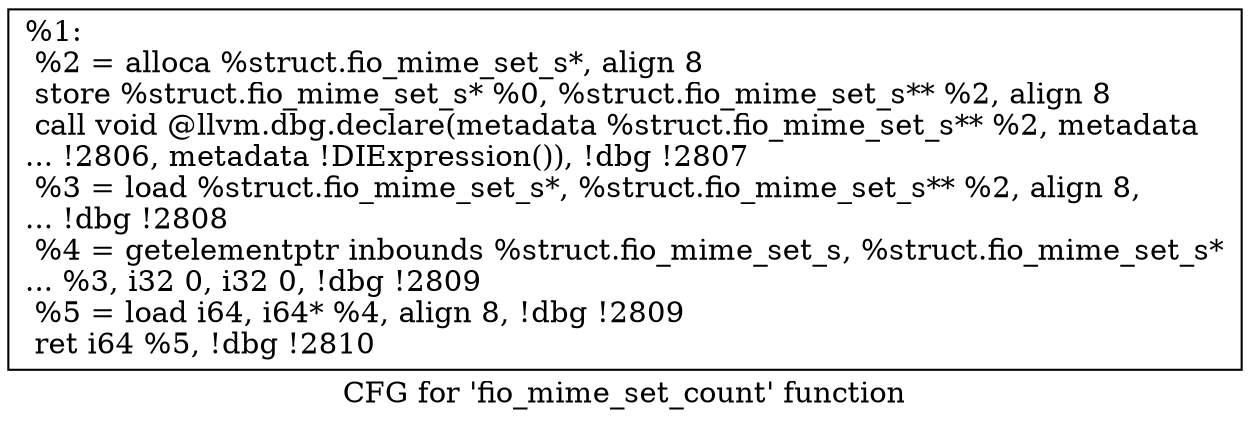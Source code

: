 digraph "CFG for 'fio_mime_set_count' function" {
	label="CFG for 'fio_mime_set_count' function";

	Node0x556852474d00 [shape=record,label="{%1:\l  %2 = alloca %struct.fio_mime_set_s*, align 8\l  store %struct.fio_mime_set_s* %0, %struct.fio_mime_set_s** %2, align 8\l  call void @llvm.dbg.declare(metadata %struct.fio_mime_set_s** %2, metadata\l... !2806, metadata !DIExpression()), !dbg !2807\l  %3 = load %struct.fio_mime_set_s*, %struct.fio_mime_set_s** %2, align 8,\l... !dbg !2808\l  %4 = getelementptr inbounds %struct.fio_mime_set_s, %struct.fio_mime_set_s*\l... %3, i32 0, i32 0, !dbg !2809\l  %5 = load i64, i64* %4, align 8, !dbg !2809\l  ret i64 %5, !dbg !2810\l}"];
}
